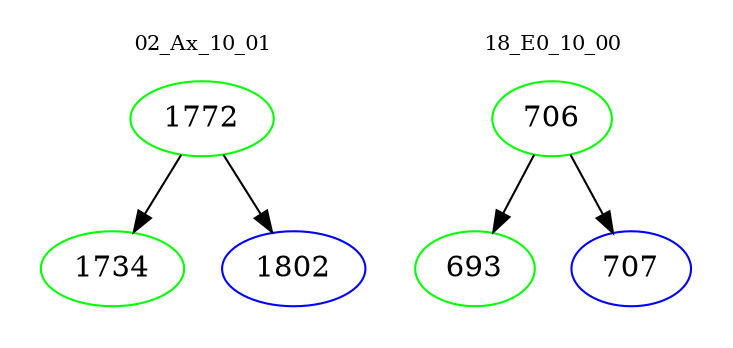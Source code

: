 digraph{
subgraph cluster_0 {
color = white
label = "02_Ax_10_01";
fontsize=10;
T0_1772 [label="1772", color="green"]
T0_1772 -> T0_1734 [color="black"]
T0_1734 [label="1734", color="green"]
T0_1772 -> T0_1802 [color="black"]
T0_1802 [label="1802", color="blue"]
}
subgraph cluster_1 {
color = white
label = "18_E0_10_00";
fontsize=10;
T1_706 [label="706", color="green"]
T1_706 -> T1_693 [color="black"]
T1_693 [label="693", color="green"]
T1_706 -> T1_707 [color="black"]
T1_707 [label="707", color="blue"]
}
}
